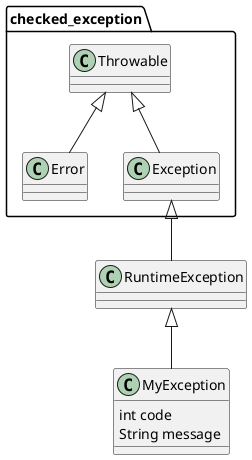 @startuml
'https://plantuml.com/class-diagram
package checked_exception {
class Error
class Throwable
class Exception
}
class RuntimeException

'package 业务异常 {
    class MyException {
        int code
        String message
    }
'    class MySubException1 {
'    }
'    class MySubException2 {
'    }
'}

Throwable <|-- Error
Throwable <|-- Exception
Exception <|-- RuntimeException
RuntimeException <|-- MyException
'MyException <|-- MySubException1
'MyException <|-- MySubException2

@enduml